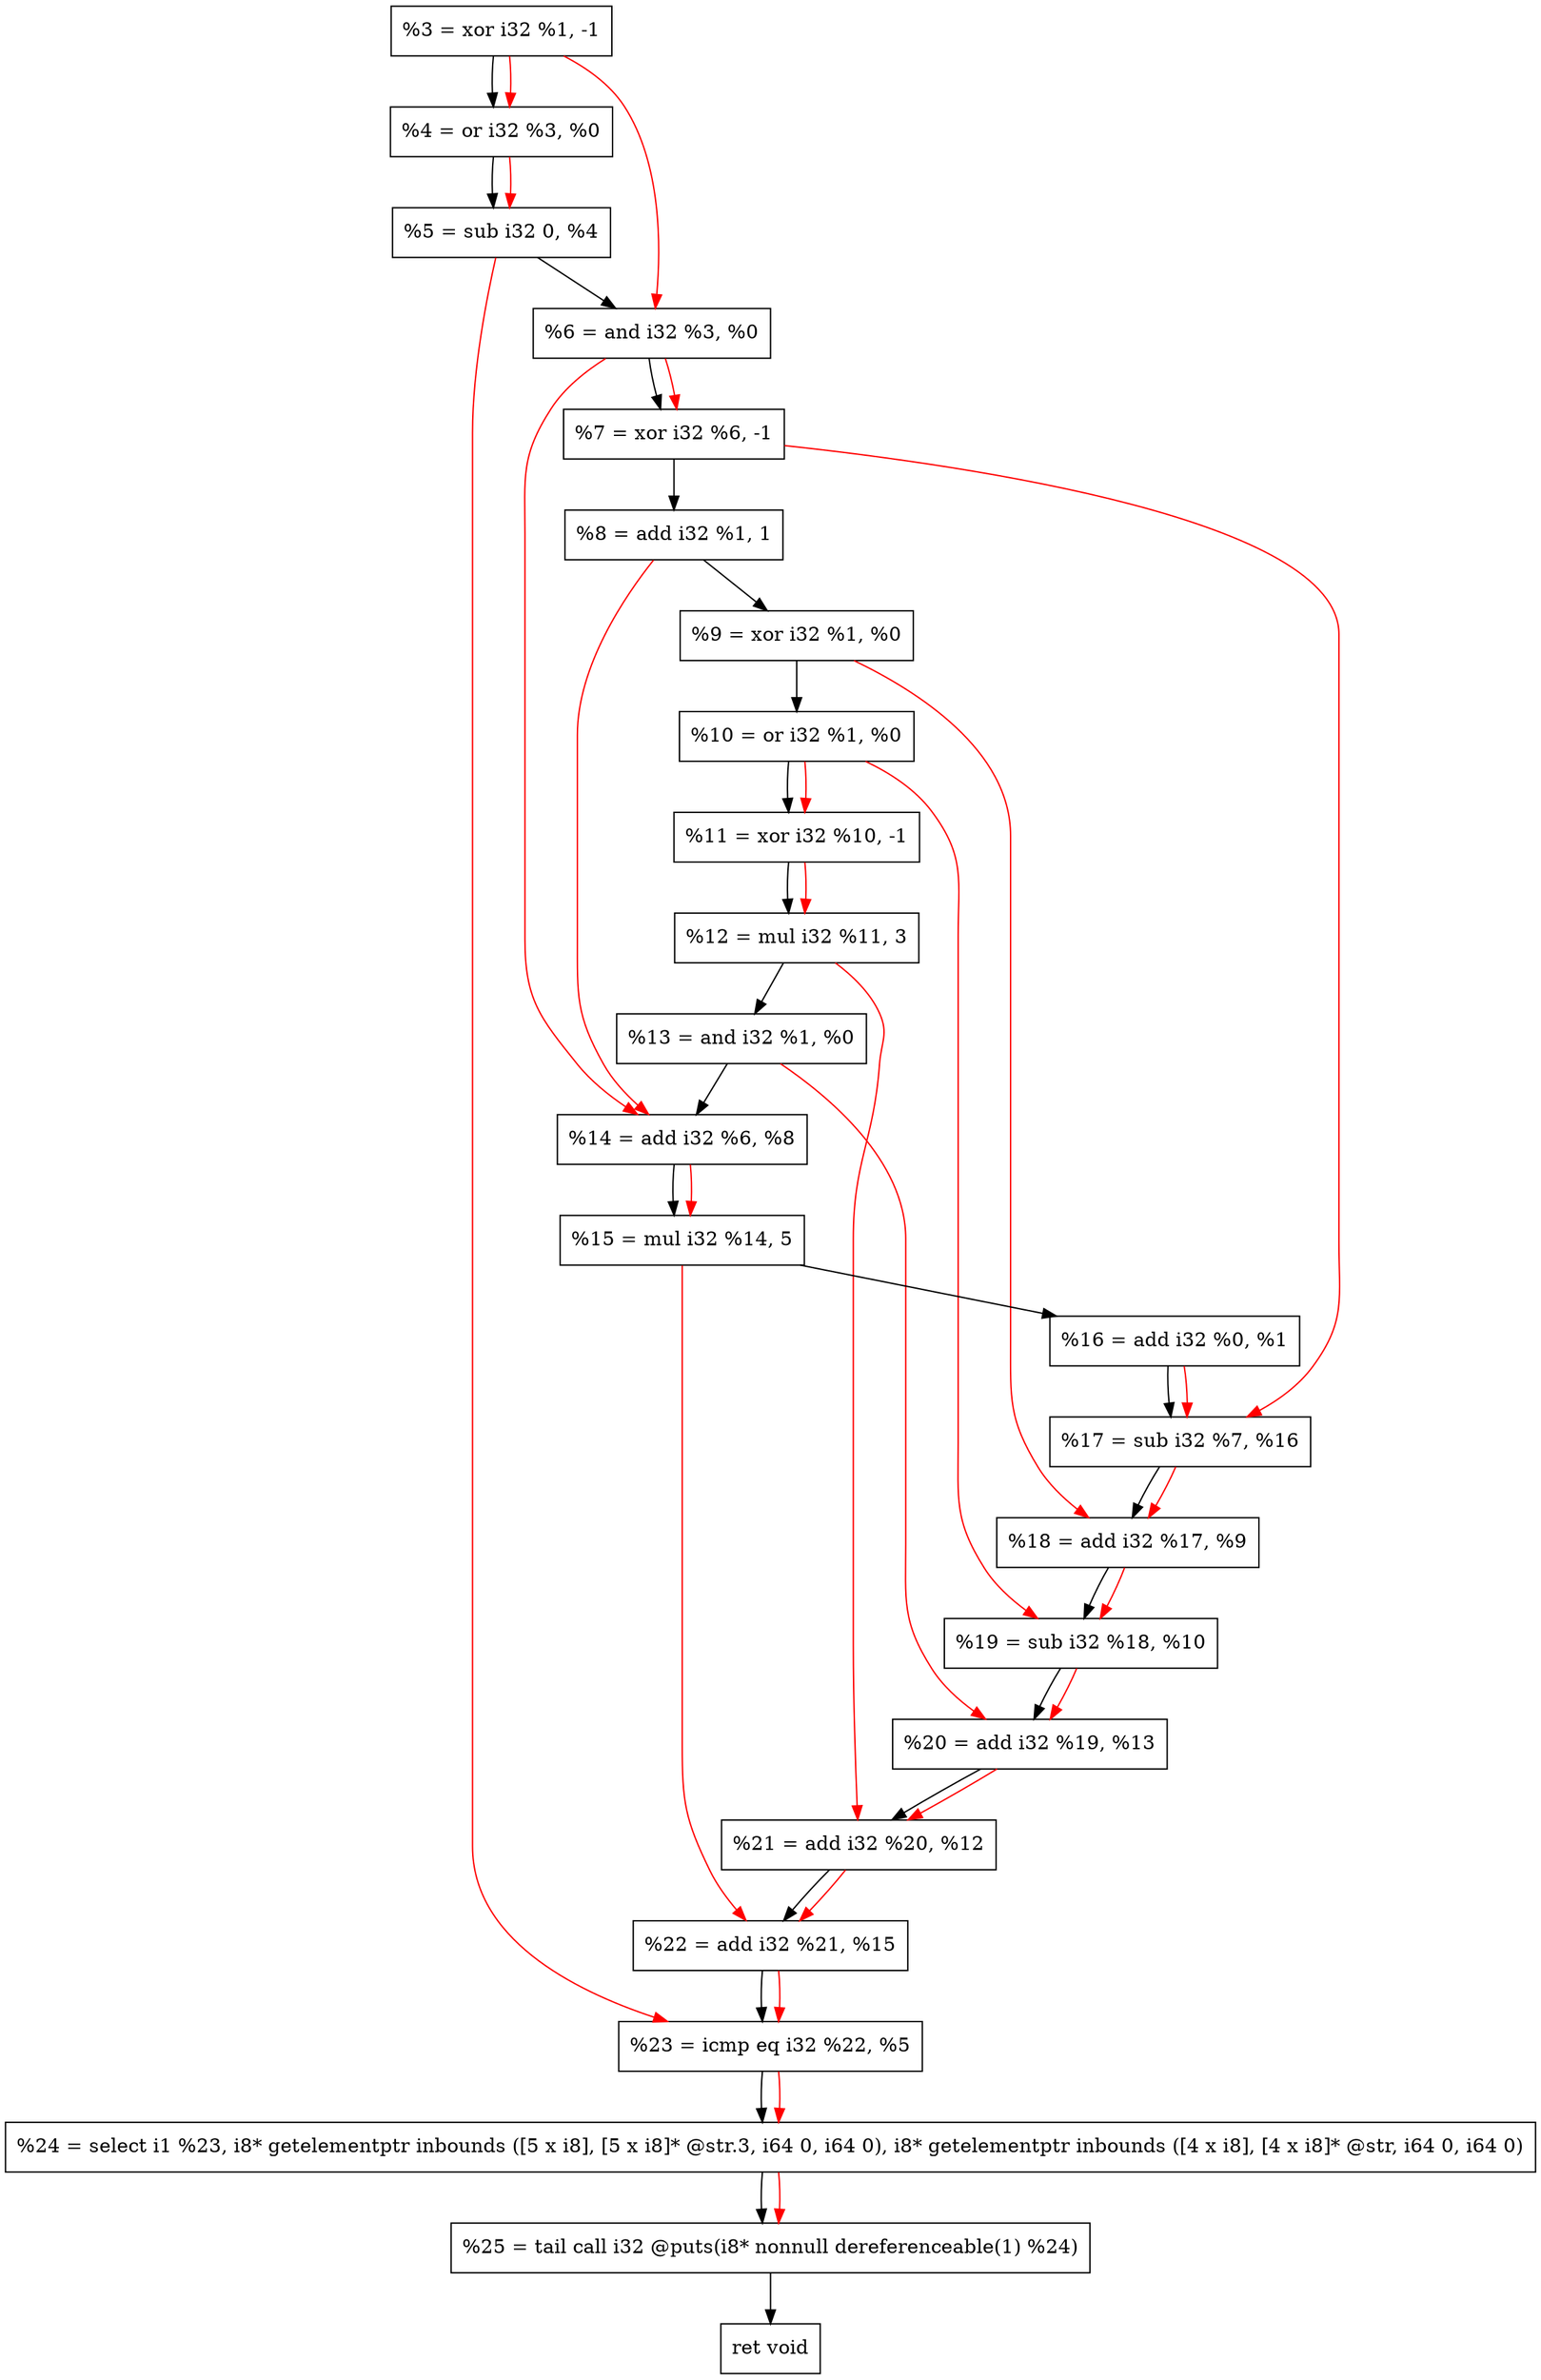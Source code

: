 digraph "DFG for'crackme' function" {
	Node0x1379af0[shape=record, label="  %3 = xor i32 %1, -1"];
	Node0x1379b60[shape=record, label="  %4 = or i32 %3, %0"];
	Node0x1379c20[shape=record, label="  %5 = sub i32 0, %4"];
	Node0x1379c90[shape=record, label="  %6 = and i32 %3, %0"];
	Node0x1379d00[shape=record, label="  %7 = xor i32 %6, -1"];
	Node0x1379da0[shape=record, label="  %8 = add i32 %1, 1"];
	Node0x1379e10[shape=record, label="  %9 = xor i32 %1, %0"];
	Node0x1379e80[shape=record, label="  %10 = or i32 %1, %0"];
	Node0x1379ef0[shape=record, label="  %11 = xor i32 %10, -1"];
	Node0x1379f90[shape=record, label="  %12 = mul i32 %11, 3"];
	Node0x137a000[shape=record, label="  %13 = and i32 %1, %0"];
	Node0x137a070[shape=record, label="  %14 = add i32 %6, %8"];
	Node0x137a110[shape=record, label="  %15 = mul i32 %14, 5"];
	Node0x137a180[shape=record, label="  %16 = add i32 %0, %1"];
	Node0x137a1f0[shape=record, label="  %17 = sub i32 %7, %16"];
	Node0x137a260[shape=record, label="  %18 = add i32 %17, %9"];
	Node0x137a2d0[shape=record, label="  %19 = sub i32 %18, %10"];
	Node0x137a340[shape=record, label="  %20 = add i32 %19, %13"];
	Node0x137a3b0[shape=record, label="  %21 = add i32 %20, %12"];
	Node0x137a420[shape=record, label="  %22 = add i32 %21, %15"];
	Node0x137a490[shape=record, label="  %23 = icmp eq i32 %22, %5"];
	Node0x131a268[shape=record, label="  %24 = select i1 %23, i8* getelementptr inbounds ([5 x i8], [5 x i8]* @str.3, i64 0, i64 0), i8* getelementptr inbounds ([4 x i8], [4 x i8]* @str, i64 0, i64 0)"];
	Node0x137a930[shape=record, label="  %25 = tail call i32 @puts(i8* nonnull dereferenceable(1) %24)"];
	Node0x137a980[shape=record, label="  ret void"];
	Node0x1379af0 -> Node0x1379b60;
	Node0x1379b60 -> Node0x1379c20;
	Node0x1379c20 -> Node0x1379c90;
	Node0x1379c90 -> Node0x1379d00;
	Node0x1379d00 -> Node0x1379da0;
	Node0x1379da0 -> Node0x1379e10;
	Node0x1379e10 -> Node0x1379e80;
	Node0x1379e80 -> Node0x1379ef0;
	Node0x1379ef0 -> Node0x1379f90;
	Node0x1379f90 -> Node0x137a000;
	Node0x137a000 -> Node0x137a070;
	Node0x137a070 -> Node0x137a110;
	Node0x137a110 -> Node0x137a180;
	Node0x137a180 -> Node0x137a1f0;
	Node0x137a1f0 -> Node0x137a260;
	Node0x137a260 -> Node0x137a2d0;
	Node0x137a2d0 -> Node0x137a340;
	Node0x137a340 -> Node0x137a3b0;
	Node0x137a3b0 -> Node0x137a420;
	Node0x137a420 -> Node0x137a490;
	Node0x137a490 -> Node0x131a268;
	Node0x131a268 -> Node0x137a930;
	Node0x137a930 -> Node0x137a980;
edge [color=red]
	Node0x1379af0 -> Node0x1379b60;
	Node0x1379b60 -> Node0x1379c20;
	Node0x1379af0 -> Node0x1379c90;
	Node0x1379c90 -> Node0x1379d00;
	Node0x1379e80 -> Node0x1379ef0;
	Node0x1379ef0 -> Node0x1379f90;
	Node0x1379c90 -> Node0x137a070;
	Node0x1379da0 -> Node0x137a070;
	Node0x137a070 -> Node0x137a110;
	Node0x1379d00 -> Node0x137a1f0;
	Node0x137a180 -> Node0x137a1f0;
	Node0x137a1f0 -> Node0x137a260;
	Node0x1379e10 -> Node0x137a260;
	Node0x137a260 -> Node0x137a2d0;
	Node0x1379e80 -> Node0x137a2d0;
	Node0x137a2d0 -> Node0x137a340;
	Node0x137a000 -> Node0x137a340;
	Node0x137a340 -> Node0x137a3b0;
	Node0x1379f90 -> Node0x137a3b0;
	Node0x137a3b0 -> Node0x137a420;
	Node0x137a110 -> Node0x137a420;
	Node0x137a420 -> Node0x137a490;
	Node0x1379c20 -> Node0x137a490;
	Node0x137a490 -> Node0x131a268;
	Node0x131a268 -> Node0x137a930;
}
